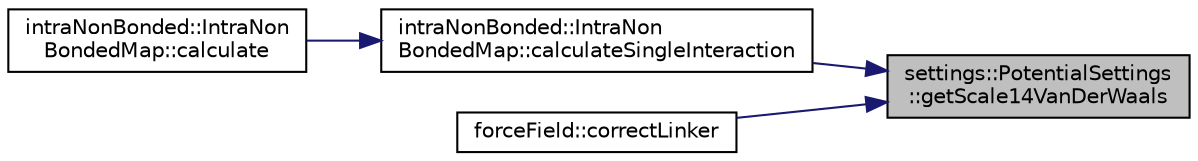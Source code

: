 digraph "settings::PotentialSettings::getScale14VanDerWaals"
{
 // LATEX_PDF_SIZE
  edge [fontname="Helvetica",fontsize="10",labelfontname="Helvetica",labelfontsize="10"];
  node [fontname="Helvetica",fontsize="10",shape=record];
  rankdir="RL";
  Node1 [label="settings::PotentialSettings\l::getScale14VanDerWaals",height=0.2,width=0.4,color="black", fillcolor="grey75", style="filled", fontcolor="black",tooltip=" "];
  Node1 -> Node2 [dir="back",color="midnightblue",fontsize="10",style="solid",fontname="Helvetica"];
  Node2 [label="intraNonBonded::IntraNon\lBondedMap::calculateSingleInteraction",height=0.2,width=0.4,color="black", fillcolor="white", style="filled",URL="$classintraNonBonded_1_1IntraNonBondedMap.html#ab7b7fa5ff050092c9d9da0f7c1772a0b",tooltip="calculate the intra non bonded interactions for a single atomic pair within a single molecule"];
  Node2 -> Node3 [dir="back",color="midnightblue",fontsize="10",style="solid",fontname="Helvetica"];
  Node3 [label="intraNonBonded::IntraNon\lBondedMap::calculate",height=0.2,width=0.4,color="black", fillcolor="white", style="filled",URL="$classintraNonBonded_1_1IntraNonBondedMap.html#a3de4264df3f924182beb74a8b1306339",tooltip="calculate the intra non bonded interactions for a single intraNonBondedMap (for a single molecule)"];
  Node1 -> Node4 [dir="back",color="midnightblue",fontsize="10",style="solid",fontname="Helvetica"];
  Node4 [label="forceField::correctLinker",height=0.2,width=0.4,color="black", fillcolor="white", style="filled",URL="$namespaceforceField.html#a557ef9ec9f3adab230d440d07fc807df",tooltip="correct coulomb and non-coulomb energy and forces for linker connectivity elements"];
}
